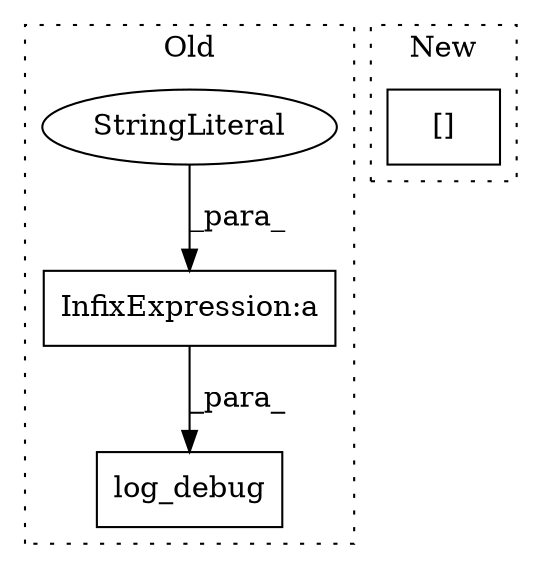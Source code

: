 digraph G {
subgraph cluster0 {
1 [label="log_debug" a="32" s="9329,9361" l="10,1" shape="box"];
3 [label="InfixExpression:a" a="27" s="9347" l="3" shape="box"];
4 [label="StringLiteral" a="45" s="9339" l="8" shape="ellipse"];
label = "Old";
style="dotted";
}
subgraph cluster1 {
2 [label="[]" a="2" s="10393,10469" l="13,1" shape="box"];
label = "New";
style="dotted";
}
3 -> 1 [label="_para_"];
4 -> 3 [label="_para_"];
}